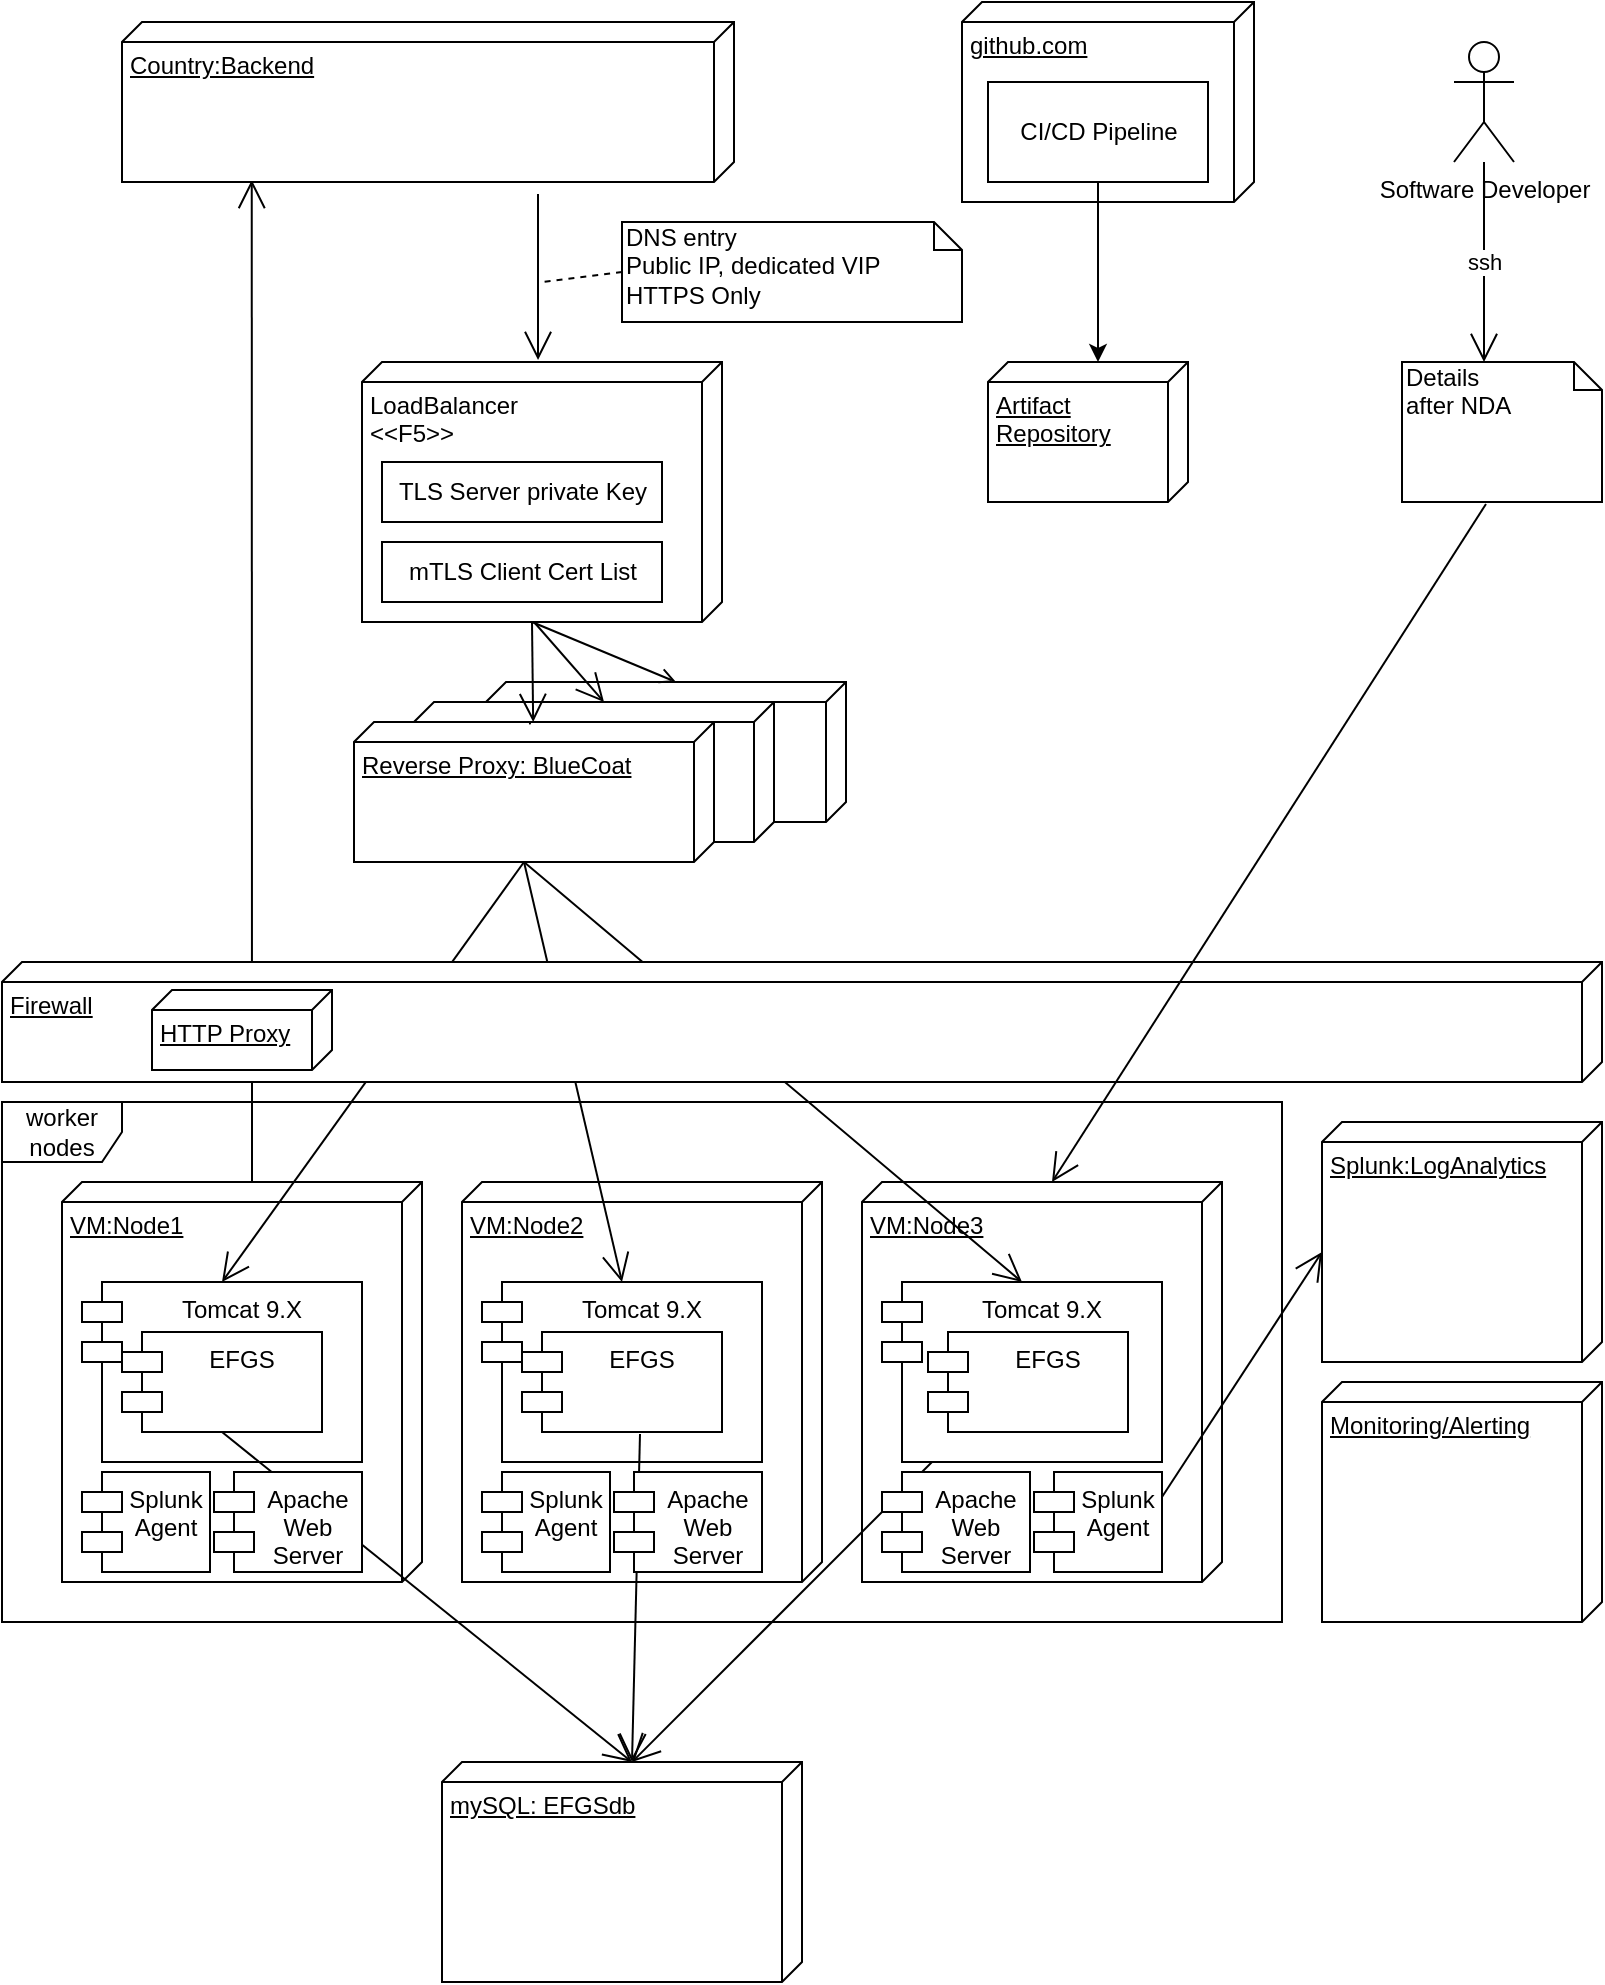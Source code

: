 <mxfile version="13.3.9" type="device"><diagram id="VgCLKvtFFK3XoxjoR5mz" name="Page-1"><mxGraphModel dx="1422" dy="1931" grid="1" gridSize="10" guides="1" tooltips="1" connect="1" arrows="1" fold="1" page="1" pageScale="1" pageWidth="827" pageHeight="1169" math="0" shadow="0"><root><mxCell id="0"/><mxCell id="1" parent="0"/><mxCell id="g5rJ6gH2hUHkM9L1dQct-80" value="" style="endArrow=open;endFill=1;endSize=12;html=1;exitX=0;exitY=0;exitDx=0;exitDy=85;exitPerimeter=0;entryX=0.988;entryY=0.788;entryDx=0;entryDy=0;entryPerimeter=0;" edge="1" parent="1" source="g5rJ6gH2hUHkM9L1dQct-9" target="g5rJ6gH2hUHkM9L1dQct-79"><mxGeometry width="160" relative="1" as="geometry"><mxPoint x="290" y="360" as="sourcePoint"/><mxPoint x="450" y="360" as="targetPoint"/></mxGeometry></mxCell><mxCell id="g5rJ6gH2hUHkM9L1dQct-84" value="Reverse Proxy: BlueCoat" style="verticalAlign=top;align=left;spacingTop=8;spacingLeft=2;spacingRight=12;shape=cube;size=10;direction=south;fontStyle=4;html=1;" vertex="1" parent="1"><mxGeometry x="256" y="230" width="180" height="70" as="geometry"/></mxCell><mxCell id="g5rJ6gH2hUHkM9L1dQct-83" value="Reverse Proxy: BlueCoat" style="verticalAlign=top;align=left;spacingTop=8;spacingLeft=2;spacingRight=12;shape=cube;size=10;direction=south;fontStyle=4;html=1;" vertex="1" parent="1"><mxGeometry x="220" y="240" width="180" height="70" as="geometry"/></mxCell><mxCell id="g5rJ6gH2hUHkM9L1dQct-1" value="LoadBalancer&lt;br&gt;&amp;lt;&amp;lt;F5&amp;gt;&amp;gt;" style="verticalAlign=top;align=left;spacingTop=8;spacingLeft=2;spacingRight=12;shape=cube;size=10;direction=south;fontStyle=0;html=1;" vertex="1" parent="1"><mxGeometry x="194" y="70" width="180" height="130" as="geometry"/></mxCell><mxCell id="g5rJ6gH2hUHkM9L1dQct-2" value="TLS Server private Key" style="html=1;" vertex="1" parent="1"><mxGeometry x="204" y="120" width="140" height="30" as="geometry"/></mxCell><mxCell id="g5rJ6gH2hUHkM9L1dQct-86" style="edgeStyle=none;rounded=0;orthogonalLoop=1;jettySize=auto;html=1;entryX=0;entryY=0;entryDx=0;entryDy=85;entryPerimeter=0;endArrow=open;endFill=0;exitX=0;exitY=0;exitDx=130;exitDy=95;exitPerimeter=0;" edge="1" parent="1" source="g5rJ6gH2hUHkM9L1dQct-1" target="g5rJ6gH2hUHkM9L1dQct-84"><mxGeometry relative="1" as="geometry"/></mxCell><mxCell id="g5rJ6gH2hUHkM9L1dQct-3" value="mTLS Client Cert List" style="html=1;" vertex="1" parent="1"><mxGeometry x="204" y="160" width="140" height="30" as="geometry"/></mxCell><mxCell id="g5rJ6gH2hUHkM9L1dQct-4" value="DNS entry&lt;br&gt;Public IP, dedicated VIP&amp;nbsp;&lt;br&gt;HTTPS Only" style="shape=note;whiteSpace=wrap;html=1;size=14;verticalAlign=top;align=left;spacingTop=-6;" vertex="1" parent="1"><mxGeometry x="324" width="170" height="50" as="geometry"/></mxCell><mxCell id="g5rJ6gH2hUHkM9L1dQct-6" value="" style="endArrow=open;endFill=0;endSize=12;html=1;entryX=-0.008;entryY=0.511;entryDx=0;entryDy=0;entryPerimeter=0;" edge="1" parent="1" target="g5rJ6gH2hUHkM9L1dQct-1"><mxGeometry width="160" relative="1" as="geometry"><mxPoint x="282" y="-14" as="sourcePoint"/><mxPoint x="54" y="50" as="targetPoint"/></mxGeometry></mxCell><mxCell id="g5rJ6gH2hUHkM9L1dQct-7" value="" style="endArrow=none;dashed=1;endFill=0;endSize=12;html=1;exitX=0;exitY=0.5;exitDx=0;exitDy=0;exitPerimeter=0;" edge="1" parent="1" source="g5rJ6gH2hUHkM9L1dQct-4"><mxGeometry width="160" relative="1" as="geometry"><mxPoint x="254" y="130" as="sourcePoint"/><mxPoint x="284" y="30" as="targetPoint"/></mxGeometry></mxCell><mxCell id="g5rJ6gH2hUHkM9L1dQct-8" value="worker nodes" style="shape=umlFrame;whiteSpace=wrap;html=1;" vertex="1" parent="1"><mxGeometry x="14" y="440" width="640" height="260" as="geometry"/></mxCell><mxCell id="g5rJ6gH2hUHkM9L1dQct-9" value="VM:Node1" style="verticalAlign=top;align=left;spacingTop=8;spacingLeft=2;spacingRight=12;shape=cube;size=10;direction=south;fontStyle=4;html=1;" vertex="1" parent="1"><mxGeometry x="44" y="480" width="180" height="200" as="geometry"/></mxCell><mxCell id="g5rJ6gH2hUHkM9L1dQct-10" value="VM:Node2" style="verticalAlign=top;align=left;spacingTop=8;spacingLeft=2;spacingRight=12;shape=cube;size=10;direction=south;fontStyle=4;html=1;" vertex="1" parent="1"><mxGeometry x="244" y="480" width="180" height="200" as="geometry"/></mxCell><mxCell id="g5rJ6gH2hUHkM9L1dQct-11" value="VM:Node3" style="verticalAlign=top;align=left;spacingTop=8;spacingLeft=2;spacingRight=12;shape=cube;size=10;direction=south;fontStyle=4;html=1;" vertex="1" parent="1"><mxGeometry x="444" y="480" width="180" height="200" as="geometry"/></mxCell><mxCell id="g5rJ6gH2hUHkM9L1dQct-15" value="Tomcat 9.X" style="shape=module;align=left;spacingLeft=20;align=center;verticalAlign=top;" vertex="1" parent="1"><mxGeometry x="54" y="530" width="140" height="90" as="geometry"/></mxCell><mxCell id="g5rJ6gH2hUHkM9L1dQct-16" value="Tomcat 9.X" style="shape=module;align=left;spacingLeft=20;align=center;verticalAlign=top;" vertex="1" parent="1"><mxGeometry x="254" y="530" width="140" height="90" as="geometry"/></mxCell><mxCell id="g5rJ6gH2hUHkM9L1dQct-17" value="Tomcat 9.X" style="shape=module;align=left;spacingLeft=20;align=center;verticalAlign=top;" vertex="1" parent="1"><mxGeometry x="454" y="530" width="140" height="90" as="geometry"/></mxCell><mxCell id="g5rJ6gH2hUHkM9L1dQct-22" value="" style="endArrow=open;endFill=1;endSize=12;html=1;exitX=0;exitY=0;exitDx=70;exitDy=95;exitPerimeter=0;entryX=0.5;entryY=0;entryDx=0;entryDy=0;" edge="1" parent="1" source="g5rJ6gH2hUHkM9L1dQct-53" target="g5rJ6gH2hUHkM9L1dQct-15"><mxGeometry width="160" relative="1" as="geometry"><mxPoint x="324" y="410" as="sourcePoint"/><mxPoint x="484" y="410" as="targetPoint"/></mxGeometry></mxCell><mxCell id="g5rJ6gH2hUHkM9L1dQct-23" value="" style="endArrow=open;endFill=1;endSize=12;html=1;entryX=0.5;entryY=0;entryDx=0;entryDy=0;exitX=0;exitY=0;exitDx=70;exitDy=95;exitPerimeter=0;" edge="1" parent="1" source="g5rJ6gH2hUHkM9L1dQct-53" target="g5rJ6gH2hUHkM9L1dQct-16"><mxGeometry width="160" relative="1" as="geometry"><mxPoint x="284" y="360" as="sourcePoint"/><mxPoint x="484" y="410" as="targetPoint"/></mxGeometry></mxCell><mxCell id="g5rJ6gH2hUHkM9L1dQct-24" value="" style="endArrow=open;endFill=1;endSize=12;html=1;exitX=0;exitY=0;exitDx=70;exitDy=95;exitPerimeter=0;entryX=0.5;entryY=0;entryDx=0;entryDy=0;" edge="1" parent="1" source="g5rJ6gH2hUHkM9L1dQct-53" target="g5rJ6gH2hUHkM9L1dQct-17"><mxGeometry width="160" relative="1" as="geometry"><mxPoint x="324" y="410" as="sourcePoint"/><mxPoint x="484" y="410" as="targetPoint"/></mxGeometry></mxCell><mxCell id="g5rJ6gH2hUHkM9L1dQct-26" value="Firewall" style="verticalAlign=top;align=left;spacingTop=8;spacingLeft=2;spacingRight=12;shape=cube;size=10;direction=south;fontStyle=4;html=1;" vertex="1" parent="1"><mxGeometry x="14" y="370" width="800" height="60" as="geometry"/></mxCell><mxCell id="g5rJ6gH2hUHkM9L1dQct-29" value="mySQL: EFGSdb" style="verticalAlign=top;align=left;spacingTop=8;spacingLeft=2;spacingRight=12;shape=cube;size=10;direction=south;fontStyle=4;html=1;" vertex="1" parent="1"><mxGeometry x="234" y="770" width="180" height="110" as="geometry"/></mxCell><mxCell id="g5rJ6gH2hUHkM9L1dQct-31" value="" style="endArrow=open;endFill=1;endSize=12;html=1;exitX=0.5;exitY=1;exitDx=0;exitDy=0;entryX=0;entryY=0;entryDx=0;entryDy=85;entryPerimeter=0;" edge="1" parent="1" source="g5rJ6gH2hUHkM9L1dQct-32" target="g5rJ6gH2hUHkM9L1dQct-29"><mxGeometry width="160" relative="1" as="geometry"><mxPoint x="174" y="760" as="sourcePoint"/><mxPoint x="224" y="720" as="targetPoint"/></mxGeometry></mxCell><mxCell id="g5rJ6gH2hUHkM9L1dQct-32" value="EFGS" style="shape=module;align=left;spacingLeft=20;align=center;verticalAlign=top;" vertex="1" parent="1"><mxGeometry x="74" y="555" width="100" height="50" as="geometry"/></mxCell><mxCell id="g5rJ6gH2hUHkM9L1dQct-33" value="EFGS" style="shape=module;align=left;spacingLeft=20;align=center;verticalAlign=top;" vertex="1" parent="1"><mxGeometry x="274" y="555" width="100" height="50" as="geometry"/></mxCell><mxCell id="g5rJ6gH2hUHkM9L1dQct-34" value="EFGS" style="shape=module;align=left;spacingLeft=20;align=center;verticalAlign=top;" vertex="1" parent="1"><mxGeometry x="477" y="555" width="100" height="50" as="geometry"/></mxCell><mxCell id="g5rJ6gH2hUHkM9L1dQct-35" value="" style="endArrow=open;endFill=1;endSize=12;html=1;exitX=0.59;exitY=1.02;exitDx=0;exitDy=0;exitPerimeter=0;entryX=0;entryY=0;entryDx=0;entryDy=85;entryPerimeter=0;" edge="1" parent="1" source="g5rJ6gH2hUHkM9L1dQct-33" target="g5rJ6gH2hUHkM9L1dQct-29"><mxGeometry width="160" relative="1" as="geometry"><mxPoint x="394" y="630" as="sourcePoint"/><mxPoint x="394" y="750" as="targetPoint"/></mxGeometry></mxCell><mxCell id="g5rJ6gH2hUHkM9L1dQct-41" value="github.com" style="verticalAlign=top;align=left;spacingTop=8;spacingLeft=2;spacingRight=12;shape=cube;size=10;direction=south;fontStyle=4;html=1;" vertex="1" parent="1"><mxGeometry x="494" y="-110" width="146" height="100" as="geometry"/></mxCell><mxCell id="g5rJ6gH2hUHkM9L1dQct-43" value="CI/CD Pipeline" style="html=1;" vertex="1" parent="1"><mxGeometry x="507" y="-70" width="110" height="50" as="geometry"/></mxCell><mxCell id="g5rJ6gH2hUHkM9L1dQct-51" value="Monitoring/Alerting" style="verticalAlign=top;align=left;spacingTop=8;spacingLeft=2;spacingRight=12;shape=cube;size=10;direction=south;fontStyle=4;html=1;" vertex="1" parent="1"><mxGeometry x="674" y="580" width="140" height="120" as="geometry"/></mxCell><mxCell id="g5rJ6gH2hUHkM9L1dQct-52" value="Splunk:LogAnalytics" style="verticalAlign=top;align=left;spacingTop=8;spacingLeft=2;spacingRight=12;shape=cube;size=10;direction=south;fontStyle=4;html=1;" vertex="1" parent="1"><mxGeometry x="674" y="450" width="140" height="120" as="geometry"/></mxCell><mxCell id="g5rJ6gH2hUHkM9L1dQct-53" value="Reverse Proxy: BlueCoat" style="verticalAlign=top;align=left;spacingTop=8;spacingLeft=2;spacingRight=12;shape=cube;size=10;direction=south;fontStyle=4;html=1;" vertex="1" parent="1"><mxGeometry x="190" y="250" width="180" height="70" as="geometry"/></mxCell><mxCell id="g5rJ6gH2hUHkM9L1dQct-56" style="edgeStyle=none;rounded=0;orthogonalLoop=1;jettySize=auto;html=1;entryX=0.017;entryY=0.511;entryDx=0;entryDy=0;entryPerimeter=0;dashed=1;endArrow=none;endFill=0;" edge="1" parent="1" source="g5rJ6gH2hUHkM9L1dQct-53" target="g5rJ6gH2hUHkM9L1dQct-53"><mxGeometry relative="1" as="geometry"/></mxCell><mxCell id="g5rJ6gH2hUHkM9L1dQct-57" value="" style="endArrow=open;endFill=1;endSize=12;html=1;exitX=0;exitY=0;exitDx=130;exitDy=95;exitPerimeter=0;" edge="1" parent="1" source="g5rJ6gH2hUHkM9L1dQct-1" target="g5rJ6gH2hUHkM9L1dQct-53"><mxGeometry width="160" relative="1" as="geometry"><mxPoint y="280" as="sourcePoint"/><mxPoint x="160" y="280" as="targetPoint"/></mxGeometry></mxCell><mxCell id="g5rJ6gH2hUHkM9L1dQct-58" style="edgeStyle=none;rounded=0;orthogonalLoop=1;jettySize=auto;html=1;entryX=0;entryY=0.522;entryDx=0;entryDy=0;entryPerimeter=0;dashed=1;endArrow=none;endFill=0;" edge="1" parent="1" source="g5rJ6gH2hUHkM9L1dQct-53" target="g5rJ6gH2hUHkM9L1dQct-53"><mxGeometry relative="1" as="geometry"/></mxCell><mxCell id="g5rJ6gH2hUHkM9L1dQct-63" value="Software Developer" style="shape=umlActor;verticalLabelPosition=bottom;verticalAlign=top;html=1;" vertex="1" parent="1"><mxGeometry x="740" y="-90" width="30" height="60" as="geometry"/></mxCell><mxCell id="g5rJ6gH2hUHkM9L1dQct-64" value="ssh" style="endArrow=open;endFill=1;endSize=12;html=1;" edge="1" parent="1" source="g5rJ6gH2hUHkM9L1dQct-63"><mxGeometry width="160" relative="1" as="geometry"><mxPoint x="594" y="149" as="sourcePoint"/><mxPoint x="755" y="70" as="targetPoint"/></mxGeometry></mxCell><mxCell id="g5rJ6gH2hUHkM9L1dQct-79" value="Country:Backend" style="verticalAlign=top;align=left;spacingTop=8;spacingLeft=2;spacingRight=12;shape=cube;size=10;direction=south;fontStyle=4;html=1;" vertex="1" parent="1"><mxGeometry x="74" y="-100" width="306" height="80" as="geometry"/></mxCell><mxCell id="g5rJ6gH2hUHkM9L1dQct-87" value="" style="endArrow=open;endFill=1;endSize=12;html=1;entryX=0;entryY=0;entryDx=0;entryDy=85;entryPerimeter=0;" edge="1" parent="1" target="g5rJ6gH2hUHkM9L1dQct-83"><mxGeometry width="160" relative="1" as="geometry"><mxPoint x="280" y="200" as="sourcePoint"/><mxPoint x="490" y="360" as="targetPoint"/></mxGeometry></mxCell><mxCell id="g5rJ6gH2hUHkM9L1dQct-89" value="HTTP Proxy" style="verticalAlign=top;align=left;spacingTop=8;spacingLeft=2;spacingRight=12;shape=cube;size=10;direction=south;fontStyle=4;html=1;" vertex="1" parent="1"><mxGeometry x="89" y="384" width="90" height="40" as="geometry"/></mxCell><mxCell id="g5rJ6gH2hUHkM9L1dQct-90" value="Splunk &#10;Agent" style="shape=module;align=left;spacingLeft=20;align=center;verticalAlign=top;" vertex="1" parent="1"><mxGeometry x="530" y="625" width="64" height="50" as="geometry"/></mxCell><mxCell id="g5rJ6gH2hUHkM9L1dQct-91" value="" style="endArrow=open;endFill=1;endSize=12;html=1;entryX=0;entryY=0;entryDx=65;entryDy=140;entryPerimeter=0;exitX=1;exitY=0.25;exitDx=0;exitDy=0;" edge="1" parent="1" source="g5rJ6gH2hUHkM9L1dQct-90" target="g5rJ6gH2hUHkM9L1dQct-52"><mxGeometry width="160" relative="1" as="geometry"><mxPoint x="330" y="360" as="sourcePoint"/><mxPoint x="490" y="360" as="targetPoint"/></mxGeometry></mxCell><mxCell id="g5rJ6gH2hUHkM9L1dQct-92" value="Splunk &#10;Agent" style="shape=module;align=left;spacingLeft=20;align=center;verticalAlign=top;" vertex="1" parent="1"><mxGeometry x="254" y="625" width="64" height="50" as="geometry"/></mxCell><mxCell id="g5rJ6gH2hUHkM9L1dQct-93" value="Splunk &#10;Agent" style="shape=module;align=left;spacingLeft=20;align=center;verticalAlign=top;" vertex="1" parent="1"><mxGeometry x="54" y="625" width="64" height="50" as="geometry"/></mxCell><mxCell id="g5rJ6gH2hUHkM9L1dQct-94" value="Artifact &lt;br&gt;Repository" style="verticalAlign=top;align=left;spacingTop=8;spacingLeft=2;spacingRight=12;shape=cube;size=10;direction=south;fontStyle=4;html=1;" vertex="1" parent="1"><mxGeometry x="507" y="70" width="100" height="70" as="geometry"/></mxCell><mxCell id="g5rJ6gH2hUHkM9L1dQct-46" style="edgeStyle=none;rounded=0;orthogonalLoop=1;jettySize=auto;html=1;endArrow=classic;endFill=1;entryX=0;entryY=0;entryDx=0;entryDy=45;entryPerimeter=0;exitX=0.5;exitY=1;exitDx=0;exitDy=0;" edge="1" parent="1" source="g5rJ6gH2hUHkM9L1dQct-43" target="g5rJ6gH2hUHkM9L1dQct-94"><mxGeometry relative="1" as="geometry"><mxPoint x="620" y="-10" as="sourcePoint"/><mxPoint x="720" y="20" as="targetPoint"/></mxGeometry></mxCell><mxCell id="g5rJ6gH2hUHkM9L1dQct-95" value="Details &lt;br&gt;after NDA" style="shape=note;whiteSpace=wrap;html=1;size=14;verticalAlign=top;align=left;spacingTop=-6;" vertex="1" parent="1"><mxGeometry x="714" y="70" width="100" height="70" as="geometry"/></mxCell><mxCell id="g5rJ6gH2hUHkM9L1dQct-98" value="" style="endArrow=open;endFill=1;endSize=12;html=1;exitX=0.42;exitY=1.014;exitDx=0;exitDy=0;exitPerimeter=0;entryX=0;entryY=0;entryDx=0;entryDy=85;entryPerimeter=0;" edge="1" parent="1" source="g5rJ6gH2hUHkM9L1dQct-95" target="g5rJ6gH2hUHkM9L1dQct-11"><mxGeometry width="160" relative="1" as="geometry"><mxPoint x="330" y="390" as="sourcePoint"/><mxPoint x="490" y="390" as="targetPoint"/></mxGeometry></mxCell><mxCell id="g5rJ6gH2hUHkM9L1dQct-99" value="Apache&#10;Web &#10;Server" style="shape=module;align=left;spacingLeft=20;align=center;verticalAlign=top;" vertex="1" parent="1"><mxGeometry x="320" y="625" width="74" height="50" as="geometry"/></mxCell><mxCell id="g5rJ6gH2hUHkM9L1dQct-100" value="Apache&#10;Web &#10;Server" style="shape=module;align=left;spacingLeft=20;align=center;verticalAlign=top;" vertex="1" parent="1"><mxGeometry x="120" y="625" width="74" height="50" as="geometry"/></mxCell><mxCell id="g5rJ6gH2hUHkM9L1dQct-36" value="" style="endArrow=open;endFill=1;endSize=12;html=1;entryX=0;entryY=0;entryDx=0;entryDy=85;entryPerimeter=0;" edge="1" parent="1" source="g5rJ6gH2hUHkM9L1dQct-17" target="g5rJ6gH2hUHkM9L1dQct-29"><mxGeometry width="160" relative="1" as="geometry"><mxPoint x="394" y="630" as="sourcePoint"/><mxPoint x="484" y="760" as="targetPoint"/></mxGeometry></mxCell><mxCell id="g5rJ6gH2hUHkM9L1dQct-96" value="Apache&#10;Web &#10;Server" style="shape=module;align=left;spacingLeft=20;align=center;verticalAlign=top;" vertex="1" parent="1"><mxGeometry x="454" y="625" width="74" height="50" as="geometry"/></mxCell></root></mxGraphModel></diagram></mxfile>